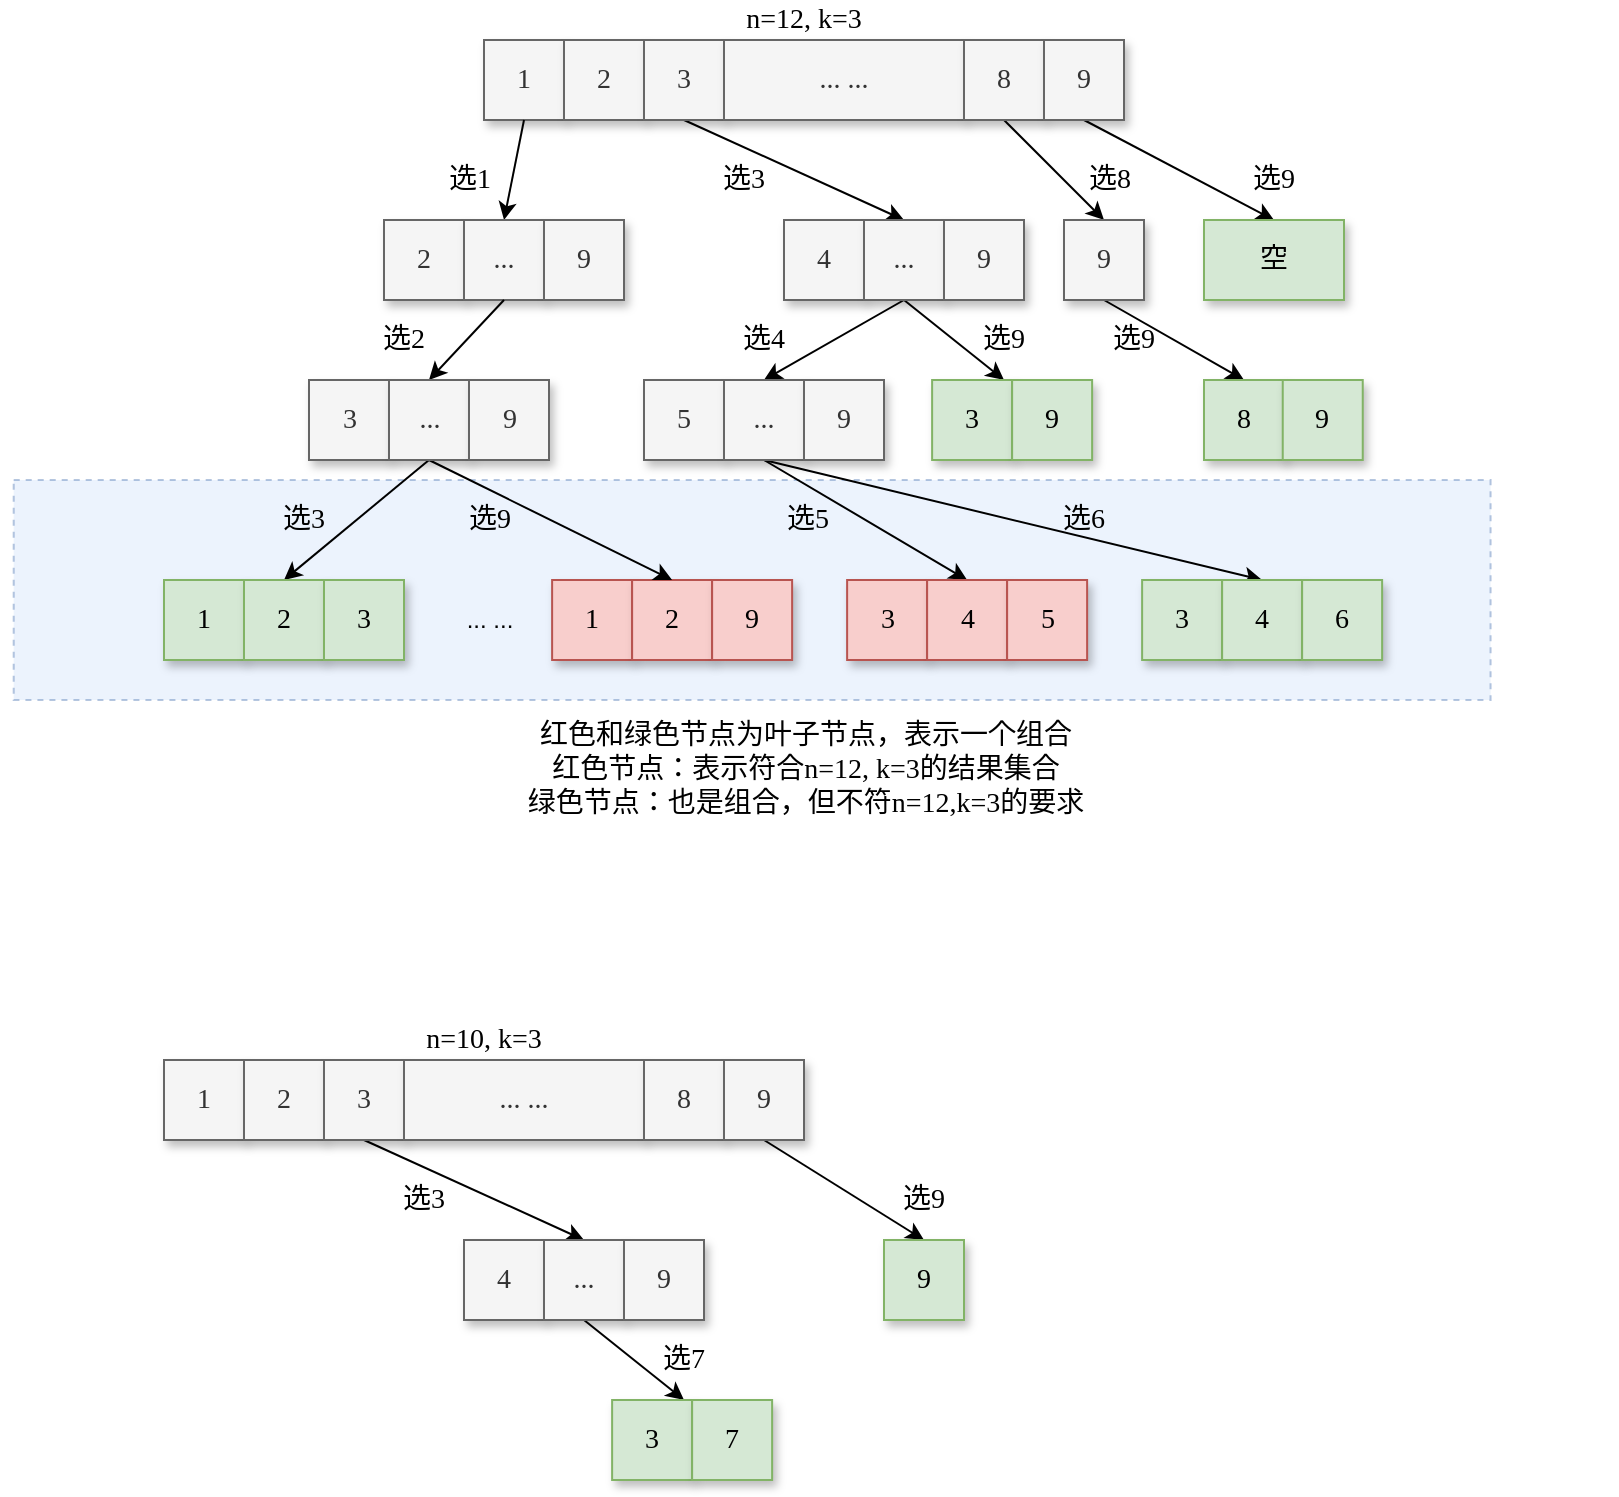 <mxfile version="16.5.2" type="github">
  <diagram id="NoDILGUKRQpbgBhr8J0K" name="第 1 页">
    <mxGraphModel dx="1422" dy="762" grid="1" gridSize="10" guides="1" tooltips="1" connect="1" arrows="1" fold="1" page="1" pageScale="1" pageWidth="827" pageHeight="1169" background="#ffffff" math="0" shadow="0">
      <root>
        <mxCell id="0" />
        <mxCell id="1" parent="0" />
        <mxCell id="1GqySz-qCQZ0IoMKtCMp-2" value="" style="rounded=0;whiteSpace=wrap;html=1;shadow=0;fontFamily=Comic Sans MS;fontSize=14;opacity=50;fillColor=#dae8fc;strokeColor=#6c8ebf;dashed=1;" parent="1" vertex="1">
          <mxGeometry x="124.85" y="290" width="738.43" height="110" as="geometry" />
        </mxCell>
        <mxCell id="1GqySz-qCQZ0IoMKtCMp-3" value="&lt;font style=&quot;font-size: 14px&quot; face=&quot;Comic Sans MS&quot;&gt;1&lt;/font&gt;" style="rounded=0;whiteSpace=wrap;html=1;fillColor=#f5f5f5;fontColor=#333333;strokeColor=#666666;shadow=1;" parent="1" vertex="1">
          <mxGeometry x="360" y="70" width="40" height="40" as="geometry" />
        </mxCell>
        <mxCell id="1GqySz-qCQZ0IoMKtCMp-4" value="&lt;font style=&quot;font-size: 14px&quot; face=&quot;Comic Sans MS&quot;&gt;2&lt;/font&gt;" style="rounded=0;whiteSpace=wrap;html=1;fillColor=#f5f5f5;fontColor=#333333;strokeColor=#666666;shadow=1;" parent="1" vertex="1">
          <mxGeometry x="400" y="70" width="40" height="40" as="geometry" />
        </mxCell>
        <mxCell id="1GqySz-qCQZ0IoMKtCMp-8" value="" style="endArrow=classic;html=1;rounded=0;fontFamily=Comic Sans MS;fontSize=14;exitX=0.5;exitY=1;exitDx=0;exitDy=0;entryX=0.5;entryY=0;entryDx=0;entryDy=0;" parent="1" source="1GqySz-qCQZ0IoMKtCMp-3" target="1GqySz-qCQZ0IoMKtCMp-11" edge="1">
          <mxGeometry width="50" height="50" relative="1" as="geometry">
            <mxPoint x="522.5" y="160" as="sourcePoint" />
            <mxPoint x="462.5" y="200" as="targetPoint" />
          </mxGeometry>
        </mxCell>
        <mxCell id="1GqySz-qCQZ0IoMKtCMp-9" value="&lt;font style=&quot;font-size: 14px&quot; face=&quot;Comic Sans MS&quot;&gt;2&lt;/font&gt;" style="rounded=0;whiteSpace=wrap;html=1;fillColor=#f5f5f5;fontColor=#333333;strokeColor=#666666;shadow=1;" parent="1" vertex="1">
          <mxGeometry x="310" y="160" width="40" height="40" as="geometry" />
        </mxCell>
        <mxCell id="1GqySz-qCQZ0IoMKtCMp-11" value="&lt;font style=&quot;font-size: 14px&quot; face=&quot;Comic Sans MS&quot;&gt;...&lt;/font&gt;" style="rounded=0;whiteSpace=wrap;html=1;fillColor=#f5f5f5;fontColor=#333333;strokeColor=#666666;shadow=1;" parent="1" vertex="1">
          <mxGeometry x="350" y="160" width="40" height="40" as="geometry" />
        </mxCell>
        <mxCell id="1GqySz-qCQZ0IoMKtCMp-13" value="&lt;font style=&quot;font-size: 14px&quot; face=&quot;Comic Sans MS&quot;&gt;9&lt;/font&gt;" style="rounded=0;whiteSpace=wrap;html=1;fillColor=#f5f5f5;fontColor=#333333;strokeColor=#666666;shadow=1;" parent="1" vertex="1">
          <mxGeometry x="390" y="160" width="40" height="40" as="geometry" />
        </mxCell>
        <mxCell id="1GqySz-qCQZ0IoMKtCMp-22" value="" style="endArrow=classic;html=1;rounded=0;fontFamily=Comic Sans MS;fontSize=14;exitX=0.5;exitY=1;exitDx=0;exitDy=0;entryX=0.5;entryY=0;entryDx=0;entryDy=0;" parent="1" source="1GqySz-qCQZ0IoMKtCMp-11" target="1GqySz-qCQZ0IoMKtCMp-123" edge="1">
          <mxGeometry width="50" height="50" relative="1" as="geometry">
            <mxPoint x="330" y="200" as="sourcePoint" />
            <mxPoint x="310" y="240" as="targetPoint" />
          </mxGeometry>
        </mxCell>
        <mxCell id="1GqySz-qCQZ0IoMKtCMp-23" value="&lt;font style=&quot;font-size: 14px&quot; face=&quot;Comic Sans MS&quot;&gt;1&lt;/font&gt;" style="rounded=0;whiteSpace=wrap;html=1;fillColor=#f8cecc;strokeColor=#b85450;shadow=1;" parent="1" vertex="1">
          <mxGeometry x="394.06" y="340" width="40" height="40" as="geometry" />
        </mxCell>
        <mxCell id="1GqySz-qCQZ0IoMKtCMp-24" value="&lt;font style=&quot;font-size: 14px&quot; face=&quot;Comic Sans MS&quot;&gt;2&lt;/font&gt;" style="rounded=0;whiteSpace=wrap;html=1;fillColor=#f8cecc;strokeColor=#b85450;shadow=1;" parent="1" vertex="1">
          <mxGeometry x="434.06" y="340" width="40" height="40" as="geometry" />
        </mxCell>
        <mxCell id="1GqySz-qCQZ0IoMKtCMp-35" value="选1" style="text;html=1;strokeColor=none;fillColor=none;align=center;verticalAlign=middle;whiteSpace=wrap;rounded=0;shadow=1;fontFamily=Comic Sans MS;fontSize=14;" parent="1" vertex="1">
          <mxGeometry x="332.5" y="130" width="40" height="20" as="geometry" />
        </mxCell>
        <mxCell id="1GqySz-qCQZ0IoMKtCMp-38" value="选2" style="text;html=1;strokeColor=none;fillColor=none;align=center;verticalAlign=middle;whiteSpace=wrap;rounded=0;shadow=1;fontFamily=Comic Sans MS;fontSize=14;" parent="1" vertex="1">
          <mxGeometry x="300" y="210" width="40" height="20" as="geometry" />
        </mxCell>
        <mxCell id="1GqySz-qCQZ0IoMKtCMp-44" value="红色和绿色节点为叶子节点，表示一个组合&lt;br&gt;红色节点：表示符合n=12, k=3的结果集合&lt;br&gt;绿色节点：也是组合，但不符n=12,k=3的要求" style="text;html=1;strokeColor=none;fillColor=none;align=center;verticalAlign=middle;whiteSpace=wrap;rounded=0;shadow=1;fontFamily=Comic Sans MS;fontSize=14;opacity=50;" parent="1" vertex="1">
          <mxGeometry x="122.44" y="410" width="797.56" height="50" as="geometry" />
        </mxCell>
        <mxCell id="1GqySz-qCQZ0IoMKtCMp-45" value="n=12, k=3" style="text;html=1;strokeColor=none;fillColor=none;align=center;verticalAlign=middle;whiteSpace=wrap;rounded=0;shadow=0;dashed=1;fontFamily=Comic Sans MS;fontSize=14;opacity=50;" parent="1" vertex="1">
          <mxGeometry x="360" y="50" width="320" height="20" as="geometry" />
        </mxCell>
        <mxCell id="1GqySz-qCQZ0IoMKtCMp-115" style="rounded=0;orthogonalLoop=1;jettySize=auto;html=1;exitX=0.5;exitY=1;exitDx=0;exitDy=0;entryX=0.5;entryY=0;entryDx=0;entryDy=0;" parent="1" source="1GqySz-qCQZ0IoMKtCMp-108" target="1GqySz-qCQZ0IoMKtCMp-113" edge="1">
          <mxGeometry relative="1" as="geometry" />
        </mxCell>
        <mxCell id="1GqySz-qCQZ0IoMKtCMp-108" value="&lt;font style=&quot;font-size: 14px&quot; face=&quot;Comic Sans MS&quot;&gt;3&lt;/font&gt;" style="rounded=0;whiteSpace=wrap;html=1;fillColor=#f5f5f5;fontColor=#333333;strokeColor=#666666;shadow=1;" parent="1" vertex="1">
          <mxGeometry x="440" y="70" width="40" height="40" as="geometry" />
        </mxCell>
        <mxCell id="1GqySz-qCQZ0IoMKtCMp-112" value="&lt;font style=&quot;font-size: 14px&quot; face=&quot;Comic Sans MS&quot;&gt;4&lt;/font&gt;" style="rounded=0;whiteSpace=wrap;html=1;fillColor=#f5f5f5;fontColor=#333333;strokeColor=#666666;shadow=1;" parent="1" vertex="1">
          <mxGeometry x="510" y="160" width="40" height="40" as="geometry" />
        </mxCell>
        <mxCell id="1GqySz-qCQZ0IoMKtCMp-159" style="edgeStyle=none;rounded=0;orthogonalLoop=1;jettySize=auto;html=1;exitX=0.5;exitY=1;exitDx=0;exitDy=0;entryX=0.5;entryY=0;entryDx=0;entryDy=0;" parent="1" source="1GqySz-qCQZ0IoMKtCMp-113" target="1GqySz-qCQZ0IoMKtCMp-157" edge="1">
          <mxGeometry relative="1" as="geometry" />
        </mxCell>
        <mxCell id="1GqySz-qCQZ0IoMKtCMp-188" style="edgeStyle=none;rounded=0;orthogonalLoop=1;jettySize=auto;html=1;exitX=0.5;exitY=1;exitDx=0;exitDy=0;entryX=0.5;entryY=0;entryDx=0;entryDy=0;" parent="1" source="1GqySz-qCQZ0IoMKtCMp-113" edge="1">
          <mxGeometry relative="1" as="geometry">
            <mxPoint x="620" y="240" as="targetPoint" />
          </mxGeometry>
        </mxCell>
        <mxCell id="1GqySz-qCQZ0IoMKtCMp-113" value="&lt;font style=&quot;font-size: 14px&quot; face=&quot;Comic Sans MS&quot;&gt;...&lt;/font&gt;" style="rounded=0;whiteSpace=wrap;html=1;fillColor=#f5f5f5;fontColor=#333333;strokeColor=#666666;shadow=1;" parent="1" vertex="1">
          <mxGeometry x="550" y="160" width="40" height="40" as="geometry" />
        </mxCell>
        <mxCell id="1GqySz-qCQZ0IoMKtCMp-114" value="&lt;font style=&quot;font-size: 14px&quot; face=&quot;Comic Sans MS&quot;&gt;9&lt;/font&gt;" style="rounded=0;whiteSpace=wrap;html=1;fillColor=#f5f5f5;fontColor=#333333;strokeColor=#666666;shadow=1;" parent="1" vertex="1">
          <mxGeometry x="590" y="160" width="40" height="40" as="geometry" />
        </mxCell>
        <mxCell id="1GqySz-qCQZ0IoMKtCMp-116" value="选3" style="text;html=1;strokeColor=none;fillColor=none;align=center;verticalAlign=middle;whiteSpace=wrap;rounded=0;shadow=1;fontFamily=Comic Sans MS;fontSize=14;" parent="1" vertex="1">
          <mxGeometry x="470" y="130" width="40" height="20" as="geometry" />
        </mxCell>
        <mxCell id="1GqySz-qCQZ0IoMKtCMp-149" style="edgeStyle=none;rounded=0;orthogonalLoop=1;jettySize=auto;html=1;exitX=0.5;exitY=1;exitDx=0;exitDy=0;entryX=0.5;entryY=0;entryDx=0;entryDy=0;" parent="1" source="1GqySz-qCQZ0IoMKtCMp-123" target="1GqySz-qCQZ0IoMKtCMp-143" edge="1">
          <mxGeometry relative="1" as="geometry">
            <mxPoint x="291.87" y="300" as="sourcePoint" />
          </mxGeometry>
        </mxCell>
        <mxCell id="1GqySz-qCQZ0IoMKtCMp-122" value="&lt;font style=&quot;font-size: 14px&quot; face=&quot;Comic Sans MS&quot;&gt;3&lt;/font&gt;" style="rounded=0;whiteSpace=wrap;html=1;fillColor=#f5f5f5;fontColor=#333333;strokeColor=#666666;shadow=1;" parent="1" vertex="1">
          <mxGeometry x="272.5" y="240" width="40" height="40" as="geometry" />
        </mxCell>
        <mxCell id="1GqySz-qCQZ0IoMKtCMp-125" style="edgeStyle=none;rounded=0;orthogonalLoop=1;jettySize=auto;html=1;exitX=0.5;exitY=1;exitDx=0;exitDy=0;entryX=0.5;entryY=0;entryDx=0;entryDy=0;" parent="1" source="1GqySz-qCQZ0IoMKtCMp-123" target="1GqySz-qCQZ0IoMKtCMp-24" edge="1">
          <mxGeometry relative="1" as="geometry">
            <mxPoint x="331.87" y="300" as="sourcePoint" />
          </mxGeometry>
        </mxCell>
        <mxCell id="1GqySz-qCQZ0IoMKtCMp-123" value="&lt;font style=&quot;font-size: 14px&quot; face=&quot;Comic Sans MS&quot;&gt;...&lt;/font&gt;" style="rounded=0;whiteSpace=wrap;html=1;fillColor=#f5f5f5;fontColor=#333333;strokeColor=#666666;shadow=1;" parent="1" vertex="1">
          <mxGeometry x="312.5" y="240" width="40" height="40" as="geometry" />
        </mxCell>
        <mxCell id="1GqySz-qCQZ0IoMKtCMp-124" value="&lt;font style=&quot;font-size: 14px&quot; face=&quot;Comic Sans MS&quot;&gt;9&lt;/font&gt;" style="rounded=0;whiteSpace=wrap;html=1;fillColor=#f5f5f5;fontColor=#333333;strokeColor=#666666;shadow=1;" parent="1" vertex="1">
          <mxGeometry x="352.5" y="240" width="40" height="40" as="geometry" />
        </mxCell>
        <mxCell id="1GqySz-qCQZ0IoMKtCMp-126" value="&lt;font style=&quot;font-size: 14px&quot; face=&quot;Comic Sans MS&quot;&gt;9&lt;/font&gt;" style="rounded=0;whiteSpace=wrap;html=1;fillColor=#f8cecc;strokeColor=#b85450;shadow=1;" parent="1" vertex="1">
          <mxGeometry x="474.06" y="340" width="40" height="40" as="geometry" />
        </mxCell>
        <mxCell id="1GqySz-qCQZ0IoMKtCMp-127" value="选9" style="text;html=1;strokeColor=none;fillColor=none;align=center;verticalAlign=middle;whiteSpace=wrap;rounded=0;shadow=1;fontFamily=Comic Sans MS;fontSize=14;" parent="1" vertex="1">
          <mxGeometry x="342.81" y="300" width="40" height="20" as="geometry" />
        </mxCell>
        <mxCell id="1GqySz-qCQZ0IoMKtCMp-142" value="&lt;font style=&quot;font-size: 14px&quot; face=&quot;Comic Sans MS&quot;&gt;1&lt;/font&gt;" style="rounded=0;whiteSpace=wrap;html=1;fillColor=#d5e8d4;strokeColor=#82b366;shadow=1;" parent="1" vertex="1">
          <mxGeometry x="200" y="340" width="40" height="40" as="geometry" />
        </mxCell>
        <mxCell id="1GqySz-qCQZ0IoMKtCMp-143" value="&lt;font style=&quot;font-size: 14px&quot; face=&quot;Comic Sans MS&quot;&gt;2&lt;/font&gt;" style="rounded=0;whiteSpace=wrap;html=1;fillColor=#d5e8d4;strokeColor=#82b366;shadow=1;" parent="1" vertex="1">
          <mxGeometry x="240" y="340" width="40" height="40" as="geometry" />
        </mxCell>
        <mxCell id="1GqySz-qCQZ0IoMKtCMp-144" value="&lt;font style=&quot;font-size: 14px&quot; face=&quot;Comic Sans MS&quot;&gt;3&lt;/font&gt;" style="rounded=0;whiteSpace=wrap;html=1;fillColor=#d5e8d4;strokeColor=#82b366;shadow=1;" parent="1" vertex="1">
          <mxGeometry x="280" y="340" width="40" height="40" as="geometry" />
        </mxCell>
        <mxCell id="1GqySz-qCQZ0IoMKtCMp-150" value="选3" style="text;html=1;strokeColor=none;fillColor=none;align=center;verticalAlign=middle;whiteSpace=wrap;rounded=0;shadow=1;fontFamily=Comic Sans MS;fontSize=14;" parent="1" vertex="1">
          <mxGeometry x="250" y="300" width="40" height="20" as="geometry" />
        </mxCell>
        <mxCell id="1GqySz-qCQZ0IoMKtCMp-152" value="... ..." style="text;html=1;strokeColor=none;fillColor=none;align=center;verticalAlign=middle;whiteSpace=wrap;rounded=0;" parent="1" vertex="1">
          <mxGeometry x="334.06" y="340" width="57.5" height="40" as="geometry" />
        </mxCell>
        <mxCell id="1GqySz-qCQZ0IoMKtCMp-154" value="&lt;font style=&quot;font-size: 14px&quot; face=&quot;Comic Sans MS&quot;&gt;... ...&lt;/font&gt;" style="rounded=0;whiteSpace=wrap;html=1;fillColor=#f5f5f5;fontColor=#333333;strokeColor=#666666;shadow=1;" parent="1" vertex="1">
          <mxGeometry x="480" y="70" width="120" height="40" as="geometry" />
        </mxCell>
        <mxCell id="1GqySz-qCQZ0IoMKtCMp-176" style="edgeStyle=none;rounded=0;orthogonalLoop=1;jettySize=auto;html=1;exitX=0.5;exitY=1;exitDx=0;exitDy=0;entryX=0.5;entryY=0;entryDx=0;entryDy=0;" parent="1" source="1GqySz-qCQZ0IoMKtCMp-109" target="1GqySz-qCQZ0IoMKtCMp-175" edge="1">
          <mxGeometry relative="1" as="geometry" />
        </mxCell>
        <mxCell id="1GqySz-qCQZ0IoMKtCMp-109" value="&lt;font style=&quot;font-size: 14px&quot; face=&quot;Comic Sans MS&quot;&gt;8&lt;/font&gt;" style="rounded=0;whiteSpace=wrap;html=1;fillColor=#f5f5f5;fontColor=#333333;strokeColor=#666666;shadow=1;" parent="1" vertex="1">
          <mxGeometry x="600" y="70" width="40" height="40" as="geometry" />
        </mxCell>
        <mxCell id="1GqySz-qCQZ0IoMKtCMp-173" style="edgeStyle=none;rounded=0;orthogonalLoop=1;jettySize=auto;html=1;exitX=0.5;exitY=1;exitDx=0;exitDy=0;entryX=0.5;entryY=0;entryDx=0;entryDy=0;" parent="1" source="1GqySz-qCQZ0IoMKtCMp-110" target="1GqySz-qCQZ0IoMKtCMp-172" edge="1">
          <mxGeometry relative="1" as="geometry">
            <mxPoint x="800" y="110" as="sourcePoint" />
          </mxGeometry>
        </mxCell>
        <mxCell id="1GqySz-qCQZ0IoMKtCMp-110" value="&lt;font style=&quot;font-size: 14px&quot; face=&quot;Comic Sans MS&quot;&gt;9&lt;/font&gt;" style="rounded=0;whiteSpace=wrap;html=1;fillColor=#f5f5f5;fontColor=#333333;strokeColor=#666666;shadow=1;" parent="1" vertex="1">
          <mxGeometry x="640" y="70" width="40" height="40" as="geometry" />
        </mxCell>
        <mxCell id="1GqySz-qCQZ0IoMKtCMp-156" value="&lt;font style=&quot;font-size: 14px&quot; face=&quot;Comic Sans MS&quot;&gt;5&lt;/font&gt;" style="rounded=0;whiteSpace=wrap;html=1;fillColor=#f5f5f5;fontColor=#333333;strokeColor=#666666;shadow=1;" parent="1" vertex="1">
          <mxGeometry x="440" y="240" width="40" height="40" as="geometry" />
        </mxCell>
        <mxCell id="1GqySz-qCQZ0IoMKtCMp-164" style="edgeStyle=none;rounded=0;orthogonalLoop=1;jettySize=auto;html=1;exitX=0.5;exitY=1;exitDx=0;exitDy=0;entryX=0.5;entryY=0;entryDx=0;entryDy=0;" parent="1" source="1GqySz-qCQZ0IoMKtCMp-157" target="1GqySz-qCQZ0IoMKtCMp-162" edge="1">
          <mxGeometry relative="1" as="geometry">
            <mxPoint x="609.37" y="300" as="sourcePoint" />
          </mxGeometry>
        </mxCell>
        <mxCell id="1GqySz-qCQZ0IoMKtCMp-170" style="edgeStyle=none;rounded=0;orthogonalLoop=1;jettySize=auto;html=1;exitX=0.5;exitY=1;exitDx=0;exitDy=0;entryX=0.5;entryY=0;entryDx=0;entryDy=0;" parent="1" source="1GqySz-qCQZ0IoMKtCMp-157" target="1GqySz-qCQZ0IoMKtCMp-167" edge="1">
          <mxGeometry relative="1" as="geometry">
            <mxPoint x="609.37" y="300" as="sourcePoint" />
          </mxGeometry>
        </mxCell>
        <mxCell id="1GqySz-qCQZ0IoMKtCMp-157" value="&lt;font style=&quot;font-size: 14px&quot; face=&quot;Comic Sans MS&quot;&gt;...&lt;/font&gt;" style="rounded=0;whiteSpace=wrap;html=1;fillColor=#f5f5f5;fontColor=#333333;strokeColor=#666666;shadow=1;" parent="1" vertex="1">
          <mxGeometry x="480" y="240" width="40" height="40" as="geometry" />
        </mxCell>
        <mxCell id="1GqySz-qCQZ0IoMKtCMp-158" value="&lt;font style=&quot;font-size: 14px&quot; face=&quot;Comic Sans MS&quot;&gt;9&lt;/font&gt;" style="rounded=0;whiteSpace=wrap;html=1;fillColor=#f5f5f5;fontColor=#333333;strokeColor=#666666;shadow=1;" parent="1" vertex="1">
          <mxGeometry x="520" y="240" width="40" height="40" as="geometry" />
        </mxCell>
        <mxCell id="1GqySz-qCQZ0IoMKtCMp-160" value="选4" style="text;html=1;strokeColor=none;fillColor=none;align=center;verticalAlign=middle;whiteSpace=wrap;rounded=0;shadow=1;fontFamily=Comic Sans MS;fontSize=14;" parent="1" vertex="1">
          <mxGeometry x="480" y="210" width="40" height="20" as="geometry" />
        </mxCell>
        <mxCell id="1GqySz-qCQZ0IoMKtCMp-161" value="&lt;font style=&quot;font-size: 14px&quot; face=&quot;Comic Sans MS&quot;&gt;3&lt;/font&gt;" style="rounded=0;whiteSpace=wrap;html=1;fillColor=#f8cecc;strokeColor=#b85450;shadow=1;" parent="1" vertex="1">
          <mxGeometry x="541.56" y="340" width="40" height="40" as="geometry" />
        </mxCell>
        <mxCell id="1GqySz-qCQZ0IoMKtCMp-162" value="&lt;font style=&quot;font-size: 14px&quot; face=&quot;Comic Sans MS&quot;&gt;4&lt;/font&gt;" style="rounded=0;whiteSpace=wrap;html=1;fillColor=#f8cecc;strokeColor=#b85450;shadow=1;" parent="1" vertex="1">
          <mxGeometry x="581.56" y="340" width="40" height="40" as="geometry" />
        </mxCell>
        <mxCell id="1GqySz-qCQZ0IoMKtCMp-163" value="&lt;font style=&quot;font-size: 14px&quot; face=&quot;Comic Sans MS&quot;&gt;5&lt;/font&gt;" style="rounded=0;whiteSpace=wrap;html=1;fillColor=#f8cecc;strokeColor=#b85450;shadow=1;" parent="1" vertex="1">
          <mxGeometry x="621.56" y="340" width="40" height="40" as="geometry" />
        </mxCell>
        <mxCell id="1GqySz-qCQZ0IoMKtCMp-165" value="选5" style="text;html=1;strokeColor=none;fillColor=none;align=center;verticalAlign=middle;whiteSpace=wrap;rounded=0;shadow=1;fontFamily=Comic Sans MS;fontSize=14;" parent="1" vertex="1">
          <mxGeometry x="501.56" y="300" width="40" height="20" as="geometry" />
        </mxCell>
        <mxCell id="1GqySz-qCQZ0IoMKtCMp-166" value="&lt;font style=&quot;font-size: 14px&quot; face=&quot;Comic Sans MS&quot;&gt;3&lt;/font&gt;" style="rounded=0;whiteSpace=wrap;html=1;fillColor=#d5e8d4;strokeColor=#82b366;shadow=1;" parent="1" vertex="1">
          <mxGeometry x="689.06" y="340" width="40" height="40" as="geometry" />
        </mxCell>
        <mxCell id="1GqySz-qCQZ0IoMKtCMp-167" value="&lt;font style=&quot;font-size: 14px&quot; face=&quot;Comic Sans MS&quot;&gt;4&lt;/font&gt;" style="rounded=0;whiteSpace=wrap;html=1;fillColor=#d5e8d4;strokeColor=#82b366;shadow=1;" parent="1" vertex="1">
          <mxGeometry x="729.06" y="340" width="40" height="40" as="geometry" />
        </mxCell>
        <mxCell id="1GqySz-qCQZ0IoMKtCMp-168" value="&lt;font style=&quot;font-size: 14px&quot; face=&quot;Comic Sans MS&quot;&gt;6&lt;/font&gt;" style="rounded=0;whiteSpace=wrap;html=1;fillColor=#d5e8d4;strokeColor=#82b366;shadow=1;" parent="1" vertex="1">
          <mxGeometry x="769.06" y="340" width="40" height="40" as="geometry" />
        </mxCell>
        <mxCell id="1GqySz-qCQZ0IoMKtCMp-169" value="选6" style="text;html=1;strokeColor=none;fillColor=none;align=center;verticalAlign=middle;whiteSpace=wrap;rounded=0;shadow=1;fontFamily=Comic Sans MS;fontSize=14;" parent="1" vertex="1">
          <mxGeometry x="640" y="300" width="40" height="20" as="geometry" />
        </mxCell>
        <mxCell id="1GqySz-qCQZ0IoMKtCMp-172" value="&lt;font style=&quot;font-size: 14px&quot; face=&quot;Comic Sans MS&quot;&gt;空&lt;/font&gt;" style="rounded=0;whiteSpace=wrap;html=1;fillColor=#d5e8d4;strokeColor=#82b366;shadow=1;" parent="1" vertex="1">
          <mxGeometry x="720" y="160" width="70" height="40" as="geometry" />
        </mxCell>
        <mxCell id="1GqySz-qCQZ0IoMKtCMp-174" value="选9" style="text;html=1;strokeColor=none;fillColor=none;align=center;verticalAlign=middle;whiteSpace=wrap;rounded=0;shadow=1;fontFamily=Comic Sans MS;fontSize=14;" parent="1" vertex="1">
          <mxGeometry x="735" y="130" width="40" height="20" as="geometry" />
        </mxCell>
        <mxCell id="1GqySz-qCQZ0IoMKtCMp-179" style="edgeStyle=none;rounded=0;orthogonalLoop=1;jettySize=auto;html=1;exitX=0.5;exitY=1;exitDx=0;exitDy=0;entryX=0.5;entryY=0;entryDx=0;entryDy=0;" parent="1" source="1GqySz-qCQZ0IoMKtCMp-175" target="1GqySz-qCQZ0IoMKtCMp-178" edge="1">
          <mxGeometry relative="1" as="geometry" />
        </mxCell>
        <mxCell id="1GqySz-qCQZ0IoMKtCMp-175" value="&lt;font style=&quot;font-size: 14px&quot; face=&quot;Comic Sans MS&quot;&gt;9&lt;/font&gt;" style="rounded=0;whiteSpace=wrap;html=1;fillColor=#f5f5f5;fontColor=#333333;strokeColor=#666666;shadow=1;" parent="1" vertex="1">
          <mxGeometry x="650" y="160" width="40" height="40" as="geometry" />
        </mxCell>
        <mxCell id="1GqySz-qCQZ0IoMKtCMp-177" value="选8" style="text;html=1;strokeColor=none;fillColor=none;align=center;verticalAlign=middle;whiteSpace=wrap;rounded=0;shadow=1;fontFamily=Comic Sans MS;fontSize=14;" parent="1" vertex="1">
          <mxGeometry x="652.5" y="130" width="40" height="20" as="geometry" />
        </mxCell>
        <mxCell id="1GqySz-qCQZ0IoMKtCMp-178" value="&lt;font style=&quot;font-size: 14px&quot; face=&quot;Comic Sans MS&quot;&gt;8&lt;/font&gt;" style="rounded=0;whiteSpace=wrap;html=1;fillColor=#d5e8d4;strokeColor=#82b366;shadow=1;" parent="1" vertex="1">
          <mxGeometry x="720" y="240" width="40" height="40" as="geometry" />
        </mxCell>
        <mxCell id="1GqySz-qCQZ0IoMKtCMp-180" value="选9" style="text;html=1;strokeColor=none;fillColor=none;align=center;verticalAlign=middle;whiteSpace=wrap;rounded=0;shadow=1;fontFamily=Comic Sans MS;fontSize=14;" parent="1" vertex="1">
          <mxGeometry x="665" y="210" width="40" height="20" as="geometry" />
        </mxCell>
        <mxCell id="1GqySz-qCQZ0IoMKtCMp-181" value="&lt;font style=&quot;font-size: 14px&quot; face=&quot;Comic Sans MS&quot;&gt;9&lt;/font&gt;" style="rounded=0;whiteSpace=wrap;html=1;fillColor=#d5e8d4;strokeColor=#82b366;shadow=1;" parent="1" vertex="1">
          <mxGeometry x="759.37" y="240" width="40" height="40" as="geometry" />
        </mxCell>
        <mxCell id="1GqySz-qCQZ0IoMKtCMp-189" value="选9" style="text;html=1;strokeColor=none;fillColor=none;align=center;verticalAlign=middle;whiteSpace=wrap;rounded=0;shadow=1;fontFamily=Comic Sans MS;fontSize=14;" parent="1" vertex="1">
          <mxGeometry x="600" y="210" width="40" height="20" as="geometry" />
        </mxCell>
        <mxCell id="1GqySz-qCQZ0IoMKtCMp-190" value="&lt;font style=&quot;font-size: 14px&quot; face=&quot;Comic Sans MS&quot;&gt;3&lt;/font&gt;" style="rounded=0;whiteSpace=wrap;html=1;fillColor=#d5e8d4;strokeColor=#82b366;shadow=1;" parent="1" vertex="1">
          <mxGeometry x="584.06" y="240" width="40" height="40" as="geometry" />
        </mxCell>
        <mxCell id="1GqySz-qCQZ0IoMKtCMp-191" value="&lt;font style=&quot;font-size: 14px&quot; face=&quot;Comic Sans MS&quot;&gt;9&lt;/font&gt;" style="rounded=0;whiteSpace=wrap;html=1;fillColor=#d5e8d4;strokeColor=#82b366;shadow=1;" parent="1" vertex="1">
          <mxGeometry x="624.06" y="240" width="40" height="40" as="geometry" />
        </mxCell>
        <mxCell id="pqB38p48AfSU7p83oQ4M-2" value="&lt;font style=&quot;font-size: 14px&quot; face=&quot;Comic Sans MS&quot;&gt;1&lt;/font&gt;" style="rounded=0;whiteSpace=wrap;html=1;fillColor=#f5f5f5;fontColor=#333333;strokeColor=#666666;shadow=1;" vertex="1" parent="1">
          <mxGeometry x="200" y="580" width="40" height="40" as="geometry" />
        </mxCell>
        <mxCell id="pqB38p48AfSU7p83oQ4M-3" value="&lt;font style=&quot;font-size: 14px&quot; face=&quot;Comic Sans MS&quot;&gt;2&lt;/font&gt;" style="rounded=0;whiteSpace=wrap;html=1;fillColor=#f5f5f5;fontColor=#333333;strokeColor=#666666;shadow=1;" vertex="1" parent="1">
          <mxGeometry x="240" y="580" width="40" height="40" as="geometry" />
        </mxCell>
        <mxCell id="pqB38p48AfSU7p83oQ4M-13" value="n=10, k=3" style="text;html=1;strokeColor=none;fillColor=none;align=center;verticalAlign=middle;whiteSpace=wrap;rounded=0;shadow=0;dashed=1;fontFamily=Comic Sans MS;fontSize=14;opacity=50;" vertex="1" parent="1">
          <mxGeometry x="200" y="560" width="320" height="20" as="geometry" />
        </mxCell>
        <mxCell id="pqB38p48AfSU7p83oQ4M-14" style="rounded=0;orthogonalLoop=1;jettySize=auto;html=1;exitX=0.5;exitY=1;exitDx=0;exitDy=0;entryX=0.5;entryY=0;entryDx=0;entryDy=0;" edge="1" parent="1" source="pqB38p48AfSU7p83oQ4M-15" target="pqB38p48AfSU7p83oQ4M-19">
          <mxGeometry relative="1" as="geometry" />
        </mxCell>
        <mxCell id="pqB38p48AfSU7p83oQ4M-15" value="&lt;font style=&quot;font-size: 14px&quot; face=&quot;Comic Sans MS&quot;&gt;3&lt;/font&gt;" style="rounded=0;whiteSpace=wrap;html=1;fillColor=#f5f5f5;fontColor=#333333;strokeColor=#666666;shadow=1;" vertex="1" parent="1">
          <mxGeometry x="280" y="580" width="40" height="40" as="geometry" />
        </mxCell>
        <mxCell id="pqB38p48AfSU7p83oQ4M-16" value="&lt;font style=&quot;font-size: 14px&quot; face=&quot;Comic Sans MS&quot;&gt;4&lt;/font&gt;" style="rounded=0;whiteSpace=wrap;html=1;fillColor=#f5f5f5;fontColor=#333333;strokeColor=#666666;shadow=1;" vertex="1" parent="1">
          <mxGeometry x="350" y="670" width="40" height="40" as="geometry" />
        </mxCell>
        <mxCell id="pqB38p48AfSU7p83oQ4M-18" style="edgeStyle=none;rounded=0;orthogonalLoop=1;jettySize=auto;html=1;exitX=0.5;exitY=1;exitDx=0;exitDy=0;entryX=0.5;entryY=0;entryDx=0;entryDy=0;" edge="1" parent="1" source="pqB38p48AfSU7p83oQ4M-19">
          <mxGeometry relative="1" as="geometry">
            <mxPoint x="460" y="750" as="targetPoint" />
          </mxGeometry>
        </mxCell>
        <mxCell id="pqB38p48AfSU7p83oQ4M-19" value="&lt;font style=&quot;font-size: 14px&quot; face=&quot;Comic Sans MS&quot;&gt;...&lt;/font&gt;" style="rounded=0;whiteSpace=wrap;html=1;fillColor=#f5f5f5;fontColor=#333333;strokeColor=#666666;shadow=1;" vertex="1" parent="1">
          <mxGeometry x="390" y="670" width="40" height="40" as="geometry" />
        </mxCell>
        <mxCell id="pqB38p48AfSU7p83oQ4M-20" value="&lt;font style=&quot;font-size: 14px&quot; face=&quot;Comic Sans MS&quot;&gt;9&lt;/font&gt;" style="rounded=0;whiteSpace=wrap;html=1;fillColor=#f5f5f5;fontColor=#333333;strokeColor=#666666;shadow=1;" vertex="1" parent="1">
          <mxGeometry x="430" y="670" width="40" height="40" as="geometry" />
        </mxCell>
        <mxCell id="pqB38p48AfSU7p83oQ4M-21" value="选3" style="text;html=1;strokeColor=none;fillColor=none;align=center;verticalAlign=middle;whiteSpace=wrap;rounded=0;shadow=1;fontFamily=Comic Sans MS;fontSize=14;" vertex="1" parent="1">
          <mxGeometry x="310" y="640" width="40" height="20" as="geometry" />
        </mxCell>
        <mxCell id="pqB38p48AfSU7p83oQ4M-34" value="&lt;font style=&quot;font-size: 14px&quot; face=&quot;Comic Sans MS&quot;&gt;... ...&lt;/font&gt;" style="rounded=0;whiteSpace=wrap;html=1;fillColor=#f5f5f5;fontColor=#333333;strokeColor=#666666;shadow=1;" vertex="1" parent="1">
          <mxGeometry x="320" y="580" width="120" height="40" as="geometry" />
        </mxCell>
        <mxCell id="pqB38p48AfSU7p83oQ4M-36" value="&lt;font style=&quot;font-size: 14px&quot; face=&quot;Comic Sans MS&quot;&gt;8&lt;/font&gt;" style="rounded=0;whiteSpace=wrap;html=1;fillColor=#f5f5f5;fontColor=#333333;strokeColor=#666666;shadow=1;" vertex="1" parent="1">
          <mxGeometry x="440" y="580" width="40" height="40" as="geometry" />
        </mxCell>
        <mxCell id="pqB38p48AfSU7p83oQ4M-37" style="edgeStyle=none;rounded=0;orthogonalLoop=1;jettySize=auto;html=1;exitX=0.5;exitY=1;exitDx=0;exitDy=0;entryX=0.5;entryY=0;entryDx=0;entryDy=0;" edge="1" parent="1" source="pqB38p48AfSU7p83oQ4M-38" target="pqB38p48AfSU7p83oQ4M-53">
          <mxGeometry relative="1" as="geometry">
            <mxPoint x="640" y="620" as="sourcePoint" />
          </mxGeometry>
        </mxCell>
        <mxCell id="pqB38p48AfSU7p83oQ4M-38" value="&lt;font style=&quot;font-size: 14px&quot; face=&quot;Comic Sans MS&quot;&gt;9&lt;/font&gt;" style="rounded=0;whiteSpace=wrap;html=1;fillColor=#f5f5f5;fontColor=#333333;strokeColor=#666666;shadow=1;" vertex="1" parent="1">
          <mxGeometry x="480" y="580" width="40" height="40" as="geometry" />
        </mxCell>
        <mxCell id="pqB38p48AfSU7p83oQ4M-53" value="&lt;font style=&quot;font-size: 14px&quot; face=&quot;Comic Sans MS&quot;&gt;9&lt;/font&gt;" style="rounded=0;whiteSpace=wrap;html=1;fillColor=#d5e8d4;strokeColor=#82b366;shadow=1;" vertex="1" parent="1">
          <mxGeometry x="560" y="670" width="40" height="40" as="geometry" />
        </mxCell>
        <mxCell id="pqB38p48AfSU7p83oQ4M-54" value="选9" style="text;html=1;strokeColor=none;fillColor=none;align=center;verticalAlign=middle;whiteSpace=wrap;rounded=0;shadow=1;fontFamily=Comic Sans MS;fontSize=14;" vertex="1" parent="1">
          <mxGeometry x="560" y="640" width="40" height="20" as="geometry" />
        </mxCell>
        <mxCell id="pqB38p48AfSU7p83oQ4M-61" value="选7" style="text;html=1;strokeColor=none;fillColor=none;align=center;verticalAlign=middle;whiteSpace=wrap;rounded=0;shadow=1;fontFamily=Comic Sans MS;fontSize=14;" vertex="1" parent="1">
          <mxGeometry x="440" y="720" width="40" height="20" as="geometry" />
        </mxCell>
        <mxCell id="pqB38p48AfSU7p83oQ4M-62" value="&lt;font style=&quot;font-size: 14px&quot; face=&quot;Comic Sans MS&quot;&gt;3&lt;/font&gt;" style="rounded=0;whiteSpace=wrap;html=1;fillColor=#d5e8d4;strokeColor=#82b366;shadow=1;" vertex="1" parent="1">
          <mxGeometry x="424.06" y="750" width="40" height="40" as="geometry" />
        </mxCell>
        <mxCell id="pqB38p48AfSU7p83oQ4M-63" value="&lt;font style=&quot;font-size: 14px&quot; face=&quot;Comic Sans MS&quot;&gt;7&lt;/font&gt;" style="rounded=0;whiteSpace=wrap;html=1;fillColor=#d5e8d4;strokeColor=#82b366;shadow=1;" vertex="1" parent="1">
          <mxGeometry x="464.06" y="750" width="40" height="40" as="geometry" />
        </mxCell>
      </root>
    </mxGraphModel>
  </diagram>
</mxfile>
